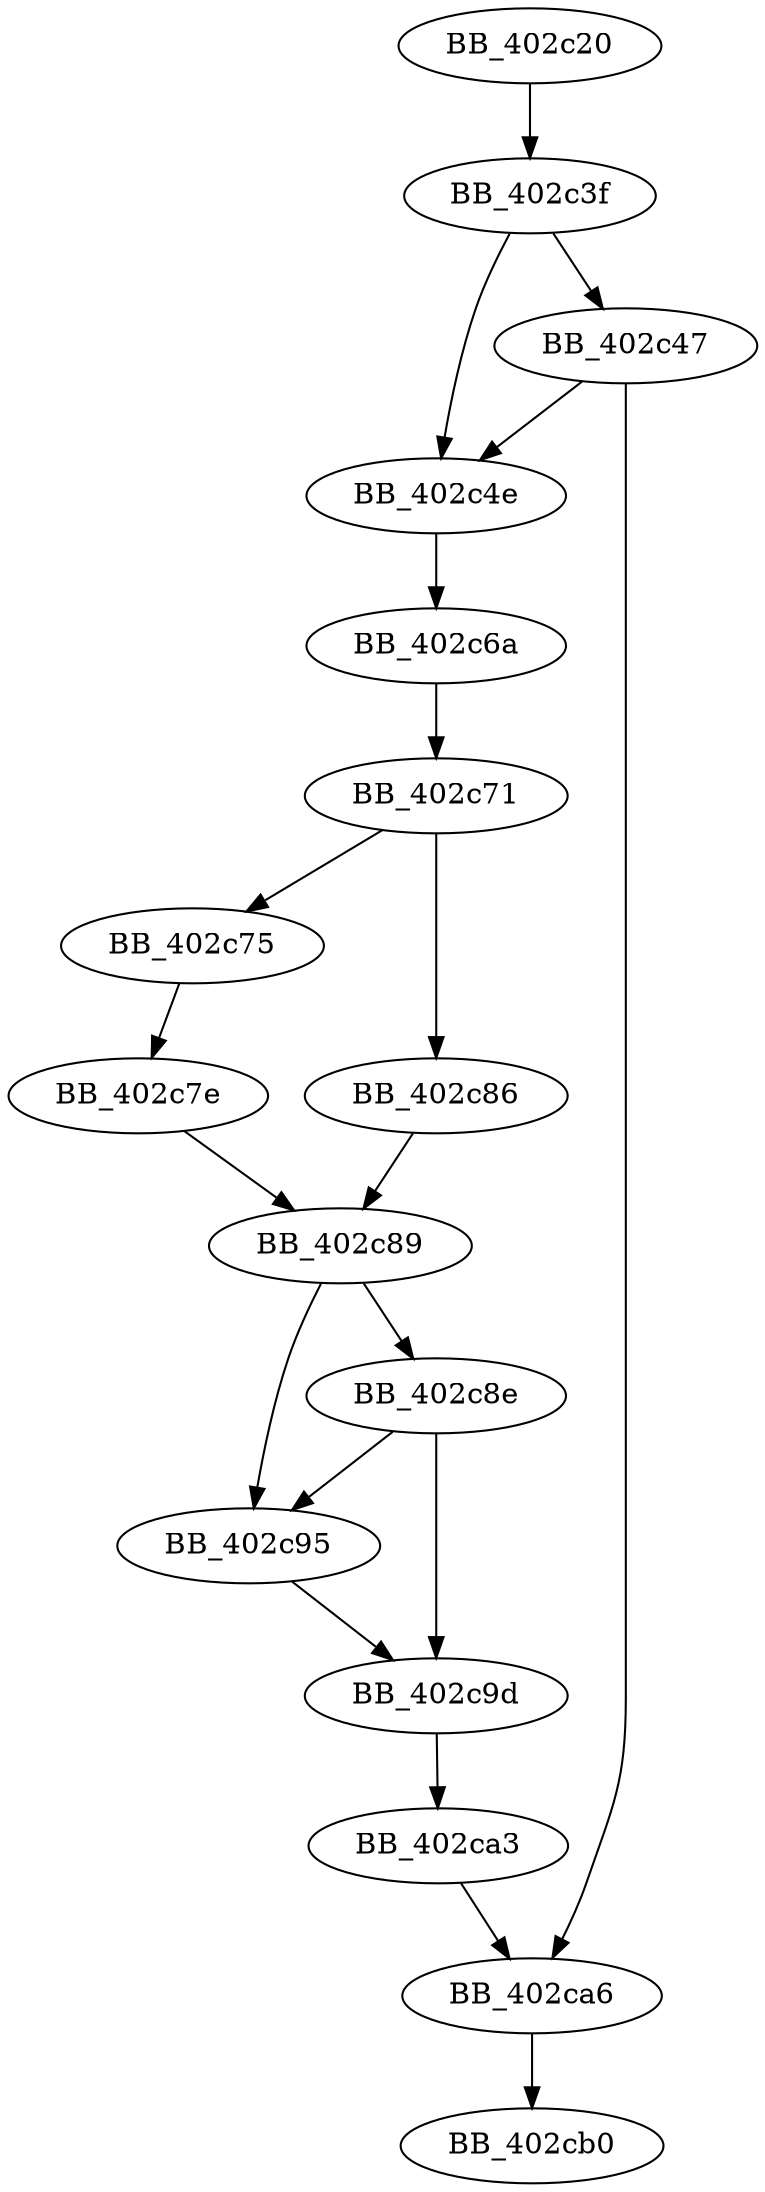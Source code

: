 DiGraph sub_402C20{
BB_402c20->BB_402c3f
BB_402c3f->BB_402c47
BB_402c3f->BB_402c4e
BB_402c47->BB_402c4e
BB_402c47->BB_402ca6
BB_402c4e->BB_402c6a
BB_402c6a->BB_402c71
BB_402c71->BB_402c75
BB_402c71->BB_402c86
BB_402c75->BB_402c7e
BB_402c7e->BB_402c89
BB_402c86->BB_402c89
BB_402c89->BB_402c8e
BB_402c89->BB_402c95
BB_402c8e->BB_402c95
BB_402c8e->BB_402c9d
BB_402c95->BB_402c9d
BB_402c9d->BB_402ca3
BB_402ca3->BB_402ca6
BB_402ca6->BB_402cb0
}
